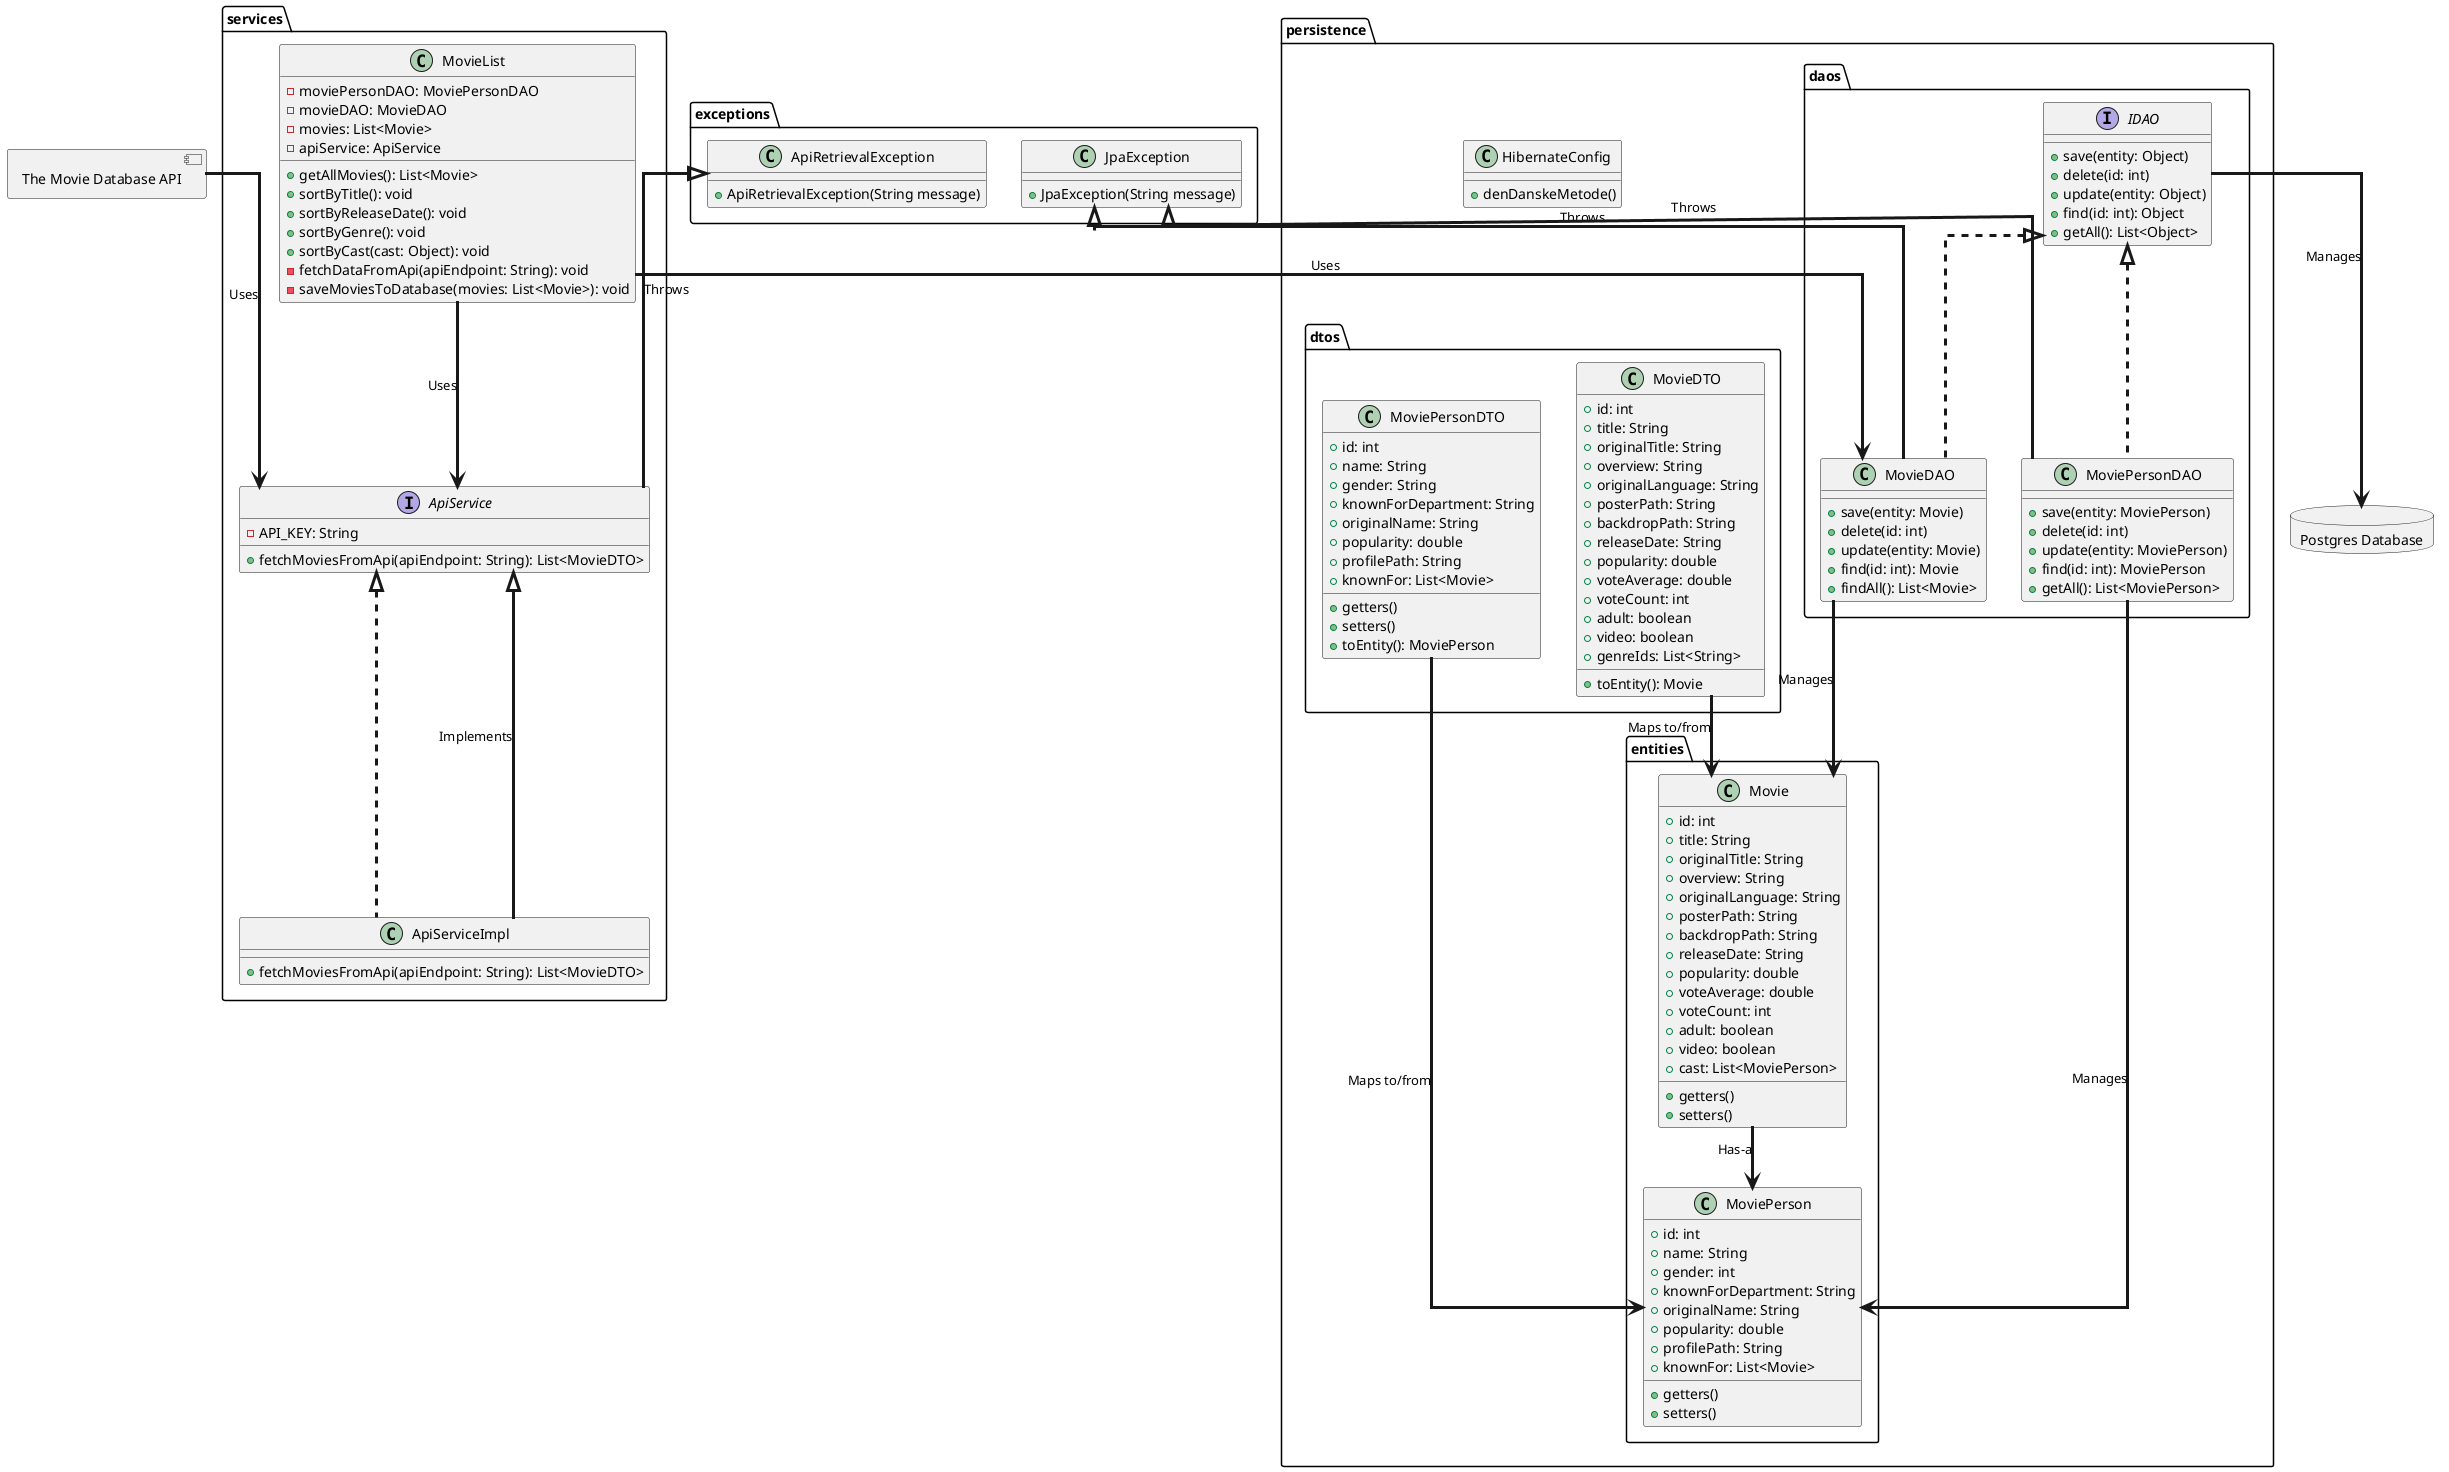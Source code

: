 @startuml sp1

component TMDB_API [
The Movie Database API
]

database Database [
Postgres Database
]

'' Styling
skinparam ArrowThickness 3
skinparam linetype ortho

''

package "services" {
  class MovieList {
    +getAllMovies(): List<Movie>
    +sortByTitle(): void
    +sortByReleaseDate(): void
    +sortByGenre(): void
    +sortByCast(cast: Object): void
    -fetchDataFromApi(apiEndpoint: String): void
    -saveMoviesToDatabase(movies: List<Movie>): void
    -moviePersonDAO: MoviePersonDAO
    -movieDAO: MovieDAO
    -movies: List<Movie>
    -apiService: ApiService
  }

  interface ApiService {
    +fetchMoviesFromApi(apiEndpoint: String): List<MovieDTO>
    -API_KEY: String
  }

  class ApiServiceImpl implements ApiService {
    +fetchMoviesFromApi(apiEndpoint: String): List<MovieDTO>
  }
}

package "persistence" {
  package "daos" {
    interface IDAO {
      +save(entity: Object)
      +delete(id: int)
      +update(entity: Object)
      +find(id: int): Object
      +getAll(): List<Object>
    }

    class MovieDAO implements IDAO {
      +save(entity: Movie)
      +delete(id: int)
      +update(entity: Movie)
      +find(id: int): Movie
      +findAll(): List<Movie>
    }

    class MoviePersonDAO implements IDAO {
      +save(entity: MoviePerson)
      +delete(id: int)
      +update(entity: MoviePerson)
      +find(id: int): MoviePerson
      +getAll(): List<MoviePerson>
    }
  }

  package "dtos" {
    class MovieDTO {
      +id: int
      +title: String
      +originalTitle: String
      +overview: String
      +originalLanguage: String
      +posterPath: String
      +backdropPath: String
      +releaseDate: String
      +popularity: double
      +voteAverage: double
      +voteCount: int
      +adult: boolean
      +video: boolean
      +genreIds: List<String>
      +toEntity(): Movie
    }

    class MoviePersonDTO {
      +id: int
      +name: String
      +gender: String
      +knownForDepartment: String
      +originalName: String
      +popularity: double
      +profilePath: String
      +knownFor: List<Movie>
      +getters()
      +setters()
      +toEntity(): MoviePerson
    }
  }

  class HibernateConfig {
    +denDanskeMetode()
  }

  package "entities" {
    class Movie {
      +id: int
      +title: String
      +originalTitle: String
      +overview: String
      +originalLanguage: String
      +posterPath: String
      +backdropPath: String
      +releaseDate: String
      +popularity: double
      +voteAverage: double
      +voteCount: int
      +adult: boolean
      +video: boolean
      +cast: List<MoviePerson>
      +getters()
      +setters()
    }

    class MoviePerson {
      +id: int
      +name: String
      +gender: int
      +knownForDepartment: String
      +originalName: String
      +popularity: double
      +profilePath: String
      +knownFor: List<Movie>
      +getters()
      +setters()
    }
  }
}

package "exceptions" {
  class JpaException {
    +JpaException(String message)
  }

  class ApiRetrievalException {
      +ApiRetrievalException(String message)
    }
}


' Define relationships
TMDB_API --> ApiService : Uses
IDAO --> Database : Manages
MovieList --> MovieDAO : Uses
MovieList --> ApiService : Uses
ApiServiceImpl --|> ApiService : Implements
MovieDAO --> Movie : Manages
MoviePersonDAO --> MoviePerson : Manages
MovieDTO --> Movie : Maps to/from
MoviePersonDTO --> MoviePerson : Maps to/from
JpaException <|-- MovieDAO : Throws
JpaException <|-- MoviePersonDAO : Throws
ApiRetrievalException <|-- ApiService : Throws
Movie --> MoviePerson : Has-a

@enduml